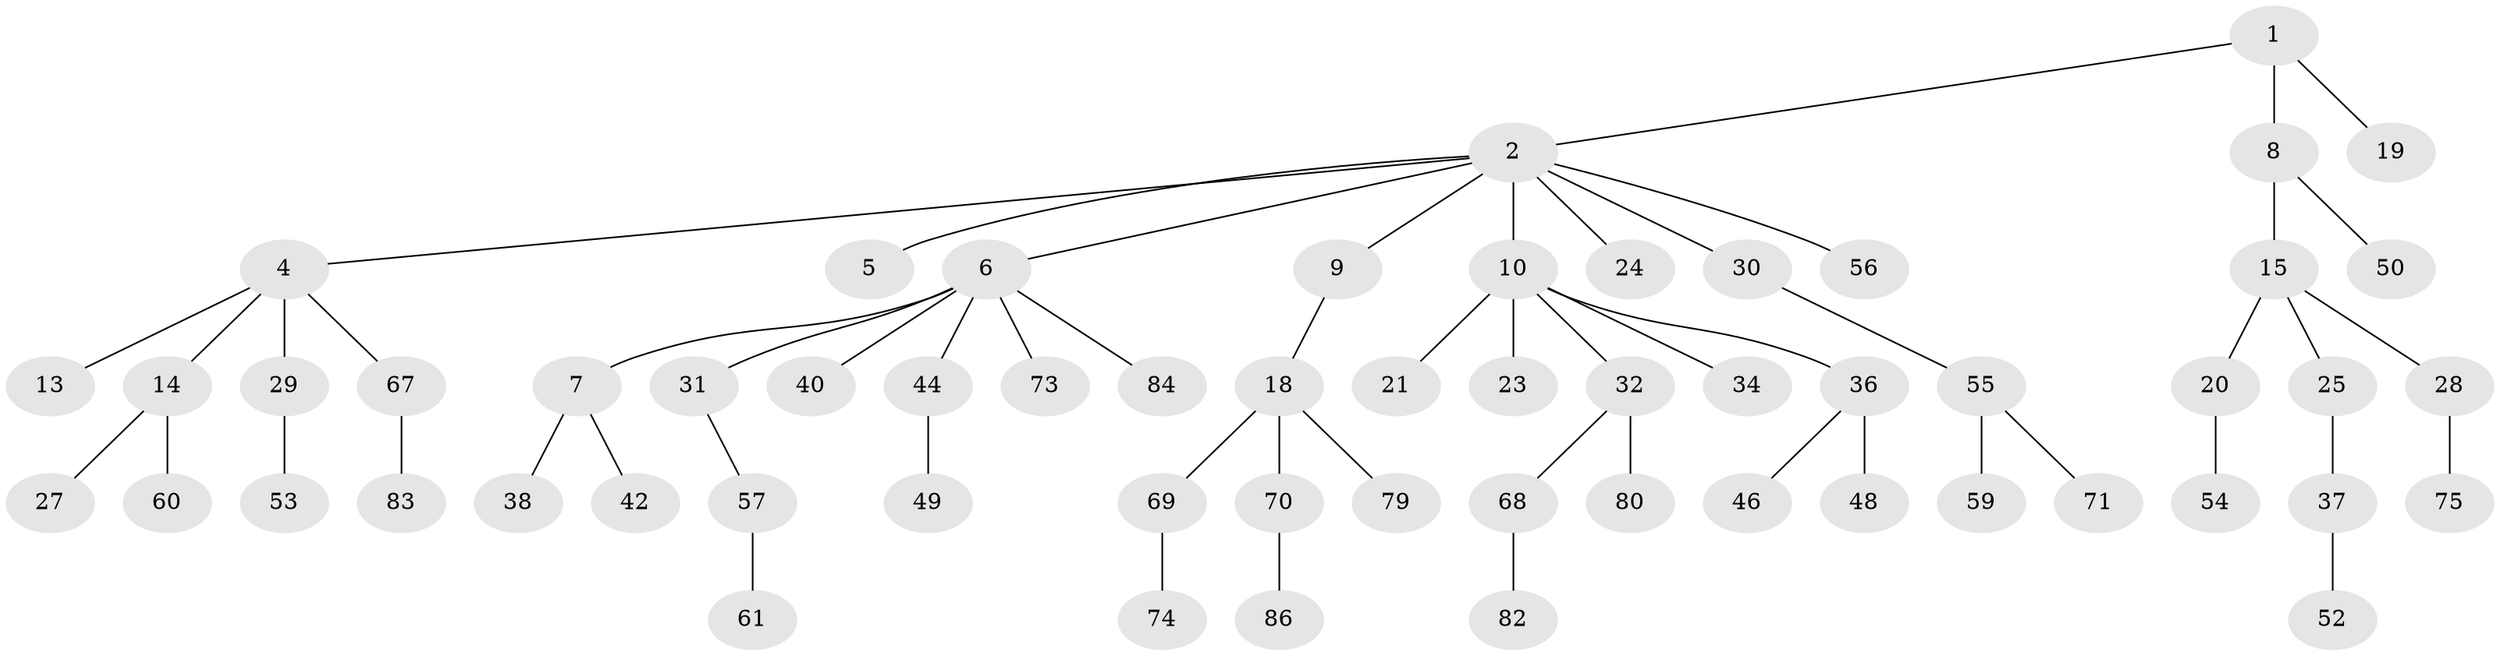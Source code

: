 // Generated by graph-tools (version 1.1) at 2025/52/02/27/25 19:52:09]
// undirected, 59 vertices, 58 edges
graph export_dot {
graph [start="1"]
  node [color=gray90,style=filled];
  1 [super="+66"];
  2 [super="+3"];
  4 [super="+11"];
  5;
  6 [super="+35"];
  7 [super="+78"];
  8 [super="+12"];
  9 [super="+22"];
  10 [super="+16"];
  13;
  14 [super="+58"];
  15 [super="+17"];
  18 [super="+26"];
  19 [super="+45"];
  20;
  21 [super="+76"];
  23;
  24;
  25;
  27;
  28 [super="+51"];
  29 [super="+41"];
  30 [super="+87"];
  31 [super="+47"];
  32 [super="+33"];
  34;
  36 [super="+39"];
  37 [super="+65"];
  38;
  40 [super="+43"];
  42;
  44;
  46 [super="+62"];
  48 [super="+77"];
  49 [super="+72"];
  50;
  52;
  53;
  54;
  55 [super="+64"];
  56;
  57;
  59;
  60;
  61 [super="+63"];
  67;
  68 [super="+81"];
  69;
  70 [super="+85"];
  71;
  73;
  74;
  75;
  79;
  80;
  82;
  83;
  84;
  86;
  1 -- 2;
  1 -- 8;
  1 -- 19;
  2 -- 4;
  2 -- 5;
  2 -- 6;
  2 -- 9;
  2 -- 10;
  2 -- 56;
  2 -- 24;
  2 -- 30;
  4 -- 14;
  4 -- 29;
  4 -- 67;
  4 -- 13;
  6 -- 7;
  6 -- 31;
  6 -- 44;
  6 -- 73;
  6 -- 84;
  6 -- 40;
  7 -- 38;
  7 -- 42;
  8 -- 50;
  8 -- 15;
  9 -- 18;
  10 -- 23;
  10 -- 32;
  10 -- 36;
  10 -- 34;
  10 -- 21;
  14 -- 27;
  14 -- 60;
  15 -- 20;
  15 -- 25;
  15 -- 28;
  18 -- 69;
  18 -- 79;
  18 -- 70;
  20 -- 54;
  25 -- 37;
  28 -- 75;
  29 -- 53;
  30 -- 55;
  31 -- 57;
  32 -- 80;
  32 -- 68;
  36 -- 46;
  36 -- 48;
  37 -- 52;
  44 -- 49;
  55 -- 59;
  55 -- 71;
  57 -- 61;
  67 -- 83;
  68 -- 82;
  69 -- 74;
  70 -- 86;
}

